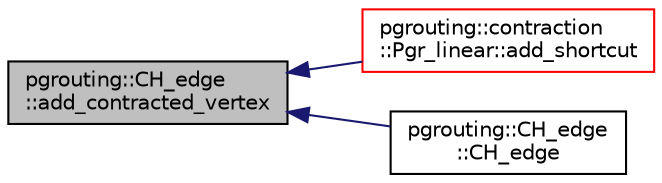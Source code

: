 digraph "pgrouting::CH_edge::add_contracted_vertex"
{
  edge [fontname="Helvetica",fontsize="10",labelfontname="Helvetica",labelfontsize="10"];
  node [fontname="Helvetica",fontsize="10",shape=record];
  rankdir="LR";
  Node1 [label="pgrouting::CH_edge\l::add_contracted_vertex",height=0.2,width=0.4,color="black", fillcolor="grey75", style="filled", fontcolor="black"];
  Node1 -> Node2 [dir="back",color="midnightblue",fontsize="10",style="solid",fontname="Helvetica"];
  Node2 [label="pgrouting::contraction\l::Pgr_linear::add_shortcut",height=0.2,width=0.4,color="red", fillcolor="white", style="filled",URL="$classpgrouting_1_1contraction_1_1Pgr__linear.html#a8e40b3cf3839a6a3ef50cc2f7288ea99",tooltip="add edges(shortuct) to the graph during contraction "];
  Node1 -> Node3 [dir="back",color="midnightblue",fontsize="10",style="solid",fontname="Helvetica"];
  Node3 [label="pgrouting::CH_edge\l::CH_edge",height=0.2,width=0.4,color="black", fillcolor="white", style="filled",URL="$classpgrouting_1_1CH__edge.html#a192be16961e7e67a67c96c7f9662e584"];
}
